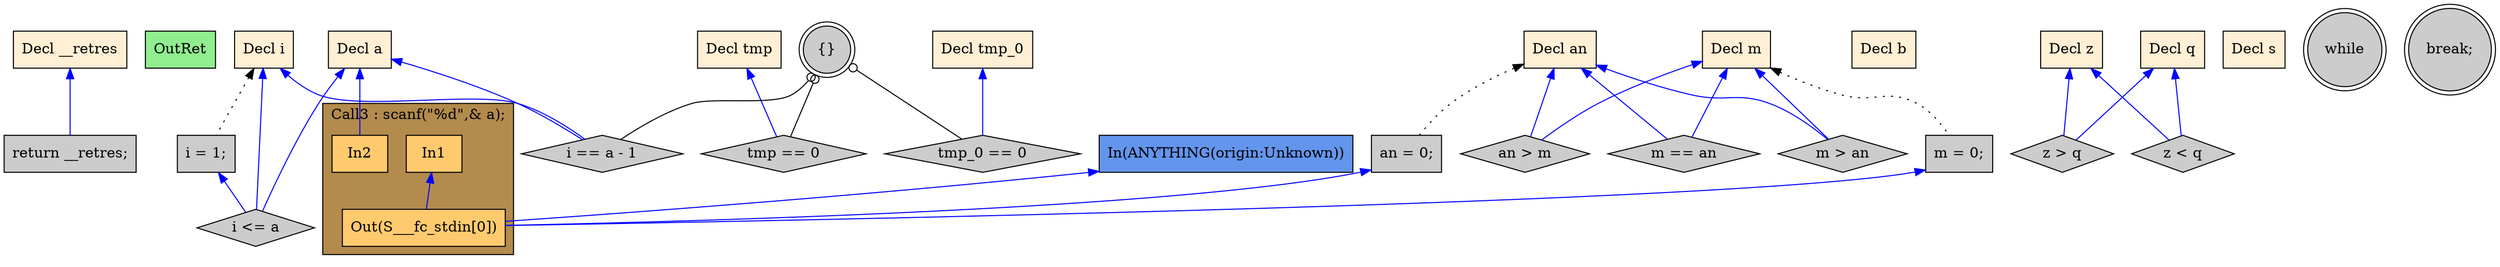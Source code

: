 digraph G {
  rankdir=TB;
  node [style="filled", ];
  32 [label="return __retres;", fillcolor="#CCCCCC", shape=box, ];
  33 [label="OutRet", fillcolor="#90EE90", shape=box, ];
  34 [label="In(ANYTHING(origin:Unknown))", fillcolor="#6495ED", shape=box, ];
  2 [label="Decl a", fillcolor="#FFEFD5", shape=box, ];
  3 [label="Decl b", fillcolor="#FFEFD5", shape=box, ];
  4 [label="Decl i", fillcolor="#FFEFD5", shape=box, ];
  5 [label="Decl z", fillcolor="#FFEFD5", shape=box, ];
  6 [label="Decl q", fillcolor="#FFEFD5", shape=box, ];
  7 [label="Decl an", fillcolor="#FFEFD5", shape=box, ];
  8 [label="Decl m", fillcolor="#FFEFD5", shape=box, ];
  9 [label="Decl s", fillcolor="#FFEFD5", shape=box, ];
  10 [label="Decl tmp", fillcolor="#FFEFD5", shape=box, ];
  11 [label="Decl tmp_0", fillcolor="#FFEFD5", shape=box, ];
  12 [label="Decl __retres", fillcolor="#FFEFD5", shape=box, ];
  13 [label="an = 0;", fillcolor="#CCCCCC", shape=box, ];
  14 [label="m = 0;", fillcolor="#CCCCCC", shape=box, ];
  16 [label="In1", fillcolor="#FFCA6E", shape=box, ];
  17 [label="In2", fillcolor="#FFCA6E", shape=box, ];
  18 [label="Out(S___fc_stdin[0])", fillcolor="#FFCA6E", shape=box, ];
  19 [label="i = 1;", fillcolor="#CCCCCC", shape=box, ];
  20 [label="while", fillcolor="#CCCCCC", shape=doublecircle, ];
  21 [label="i <= a", fillcolor="#CCCCCC", shape=diamond, ];
  22 [label="{}", fillcolor="#CCCCCC", shape=doublecircle, ];
  23 [label="tmp == 0", fillcolor="#CCCCCC", shape=diamond, ];
  24 [label="tmp_0 == 0", fillcolor="#CCCCCC", shape=diamond, ];
  25 [label="i == a - 1", fillcolor="#CCCCCC", shape=diamond, ];
  26 [label="break;", fillcolor="#CCCCCC", shape=doublecircle, ];
  27 [label="m > an", fillcolor="#CCCCCC", shape=diamond, ];
  28 [label="an > m", fillcolor="#CCCCCC", shape=diamond, ];
  29 [label="m == an", fillcolor="#CCCCCC", shape=diamond, ];
  30 [label="z > q", fillcolor="#CCCCCC", shape=diamond, ];
  31 [label="z < q", fillcolor="#CCCCCC", shape=diamond, ];
  
  subgraph cluster_Call3 { label="Call3 : scanf(\"%d\",& a);";
                           fillcolor="#B38B4D"; style="filled"; 18;17;16;
     };
  
  edge [dir=back, ];
  12 -> 32 [color="#0000FF", ];
  7 -> 13 [color="#000000", style="dotted", ];
  8 -> 14 [color="#000000", style="dotted", ];
  2 -> 17 [color="#0000FF", ];
  13 -> 18 [color="#0000FF", ];
  14 -> 18 [color="#0000FF", ];
  16 -> 18 [color="#0000FF", ];
  34 -> 18 [color="#0000FF", ];
  4 -> 19 [color="#000000", style="dotted", ];
  2 -> 21 [color="#0000FF", ];
  4 -> 21 [color="#0000FF", ];
  19 -> 21 [color="#0000FF", ];
  10 -> 23 [color="#0000FF", ];
  22 -> 23 [color="#000000", arrowtail=odot, ];
  11 -> 24 [color="#0000FF", ];
  22 -> 24 [color="#000000", arrowtail=odot, ];
  2 -> 25 [color="#0000FF", ];
  4 -> 25 [color="#0000FF", ];
  22 -> 25 [color="#000000", arrowtail=odot, ];
  7 -> 27 [color="#0000FF", ];
  8 -> 27 [color="#0000FF", ];
  7 -> 28 [color="#0000FF", ];
  8 -> 28 [color="#0000FF", ];
  7 -> 29 [color="#0000FF", ];
  8 -> 29 [color="#0000FF", ];
  5 -> 30 [color="#0000FF", ];
  6 -> 30 [color="#0000FF", ];
  5 -> 31 [color="#0000FF", ];
  6 -> 31 [color="#0000FF", ];
  
  }